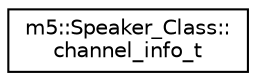 digraph "Graphical Class Hierarchy"
{
 // LATEX_PDF_SIZE
  edge [fontname="Helvetica",fontsize="10",labelfontname="Helvetica",labelfontsize="10"];
  node [fontname="Helvetica",fontsize="10",shape=record];
  rankdir="LR";
  Node0 [label="m5::Speaker_Class::\lchannel_info_t",height=0.2,width=0.4,color="black", fillcolor="white", style="filled",URL="$structm5_1_1Speaker__Class_1_1channel__info__t.html",tooltip=" "];
}

